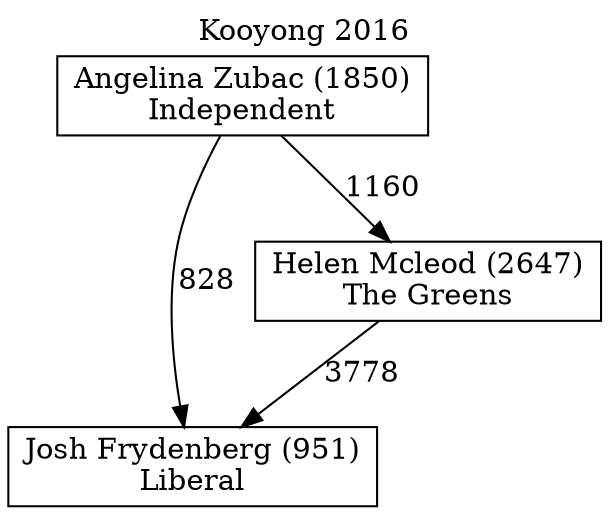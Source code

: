 // House preference flow
digraph "Josh Frydenberg (951)_Kooyong_2016" {
	graph [label="Kooyong 2016" labelloc=t mclimit=10]
	node [shape=box]
	"Angelina Zubac (1850)" [label="Angelina Zubac (1850)
Independent"]
	"Josh Frydenberg (951)" [label="Josh Frydenberg (951)
Liberal"]
	"Helen Mcleod (2647)" [label="Helen Mcleod (2647)
The Greens"]
	"Angelina Zubac (1850)" -> "Helen Mcleod (2647)" [label=1160]
	"Helen Mcleod (2647)" -> "Josh Frydenberg (951)" [label=3778]
	"Angelina Zubac (1850)" -> "Josh Frydenberg (951)" [label=828]
}
